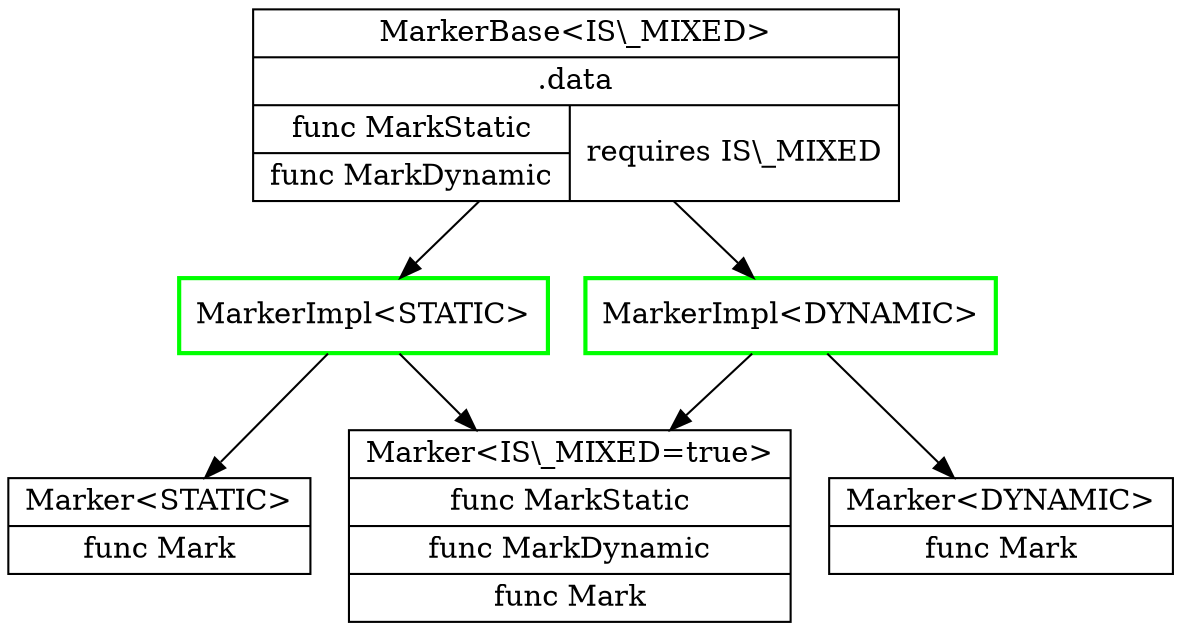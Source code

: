digraph G {
	node [shape="record"];
	base [label="{MarkerBase&lt;IS\\_MIXED&gt;|.data|{{func MarkStatic|func MarkDynamic}|requires IS\\_MIXED}}"];
	markers [label="MarkerImpl&lt;STATIC&gt;", color=green, penwidth=2];
	markerd [label="MarkerImpl&lt;DYNAMIC&gt;", color=green, penwidth=2];
	markerm [label="{Marker&lt;IS\\_MIXED=true&gt;|func MarkStatic|func MarkDynamic|func Mark}"];
	base -> markers;
	base -> markerd;
	markers -> markerm;
	markerd -> markerm;
	markerms [label="{Marker&lt;STATIC&gt;|func Mark}"];
	markermd [label="{Marker&lt;DYNAMIC&gt;|func Mark}"];
	markers -> markerms;
	markerd -> markermd;
}
